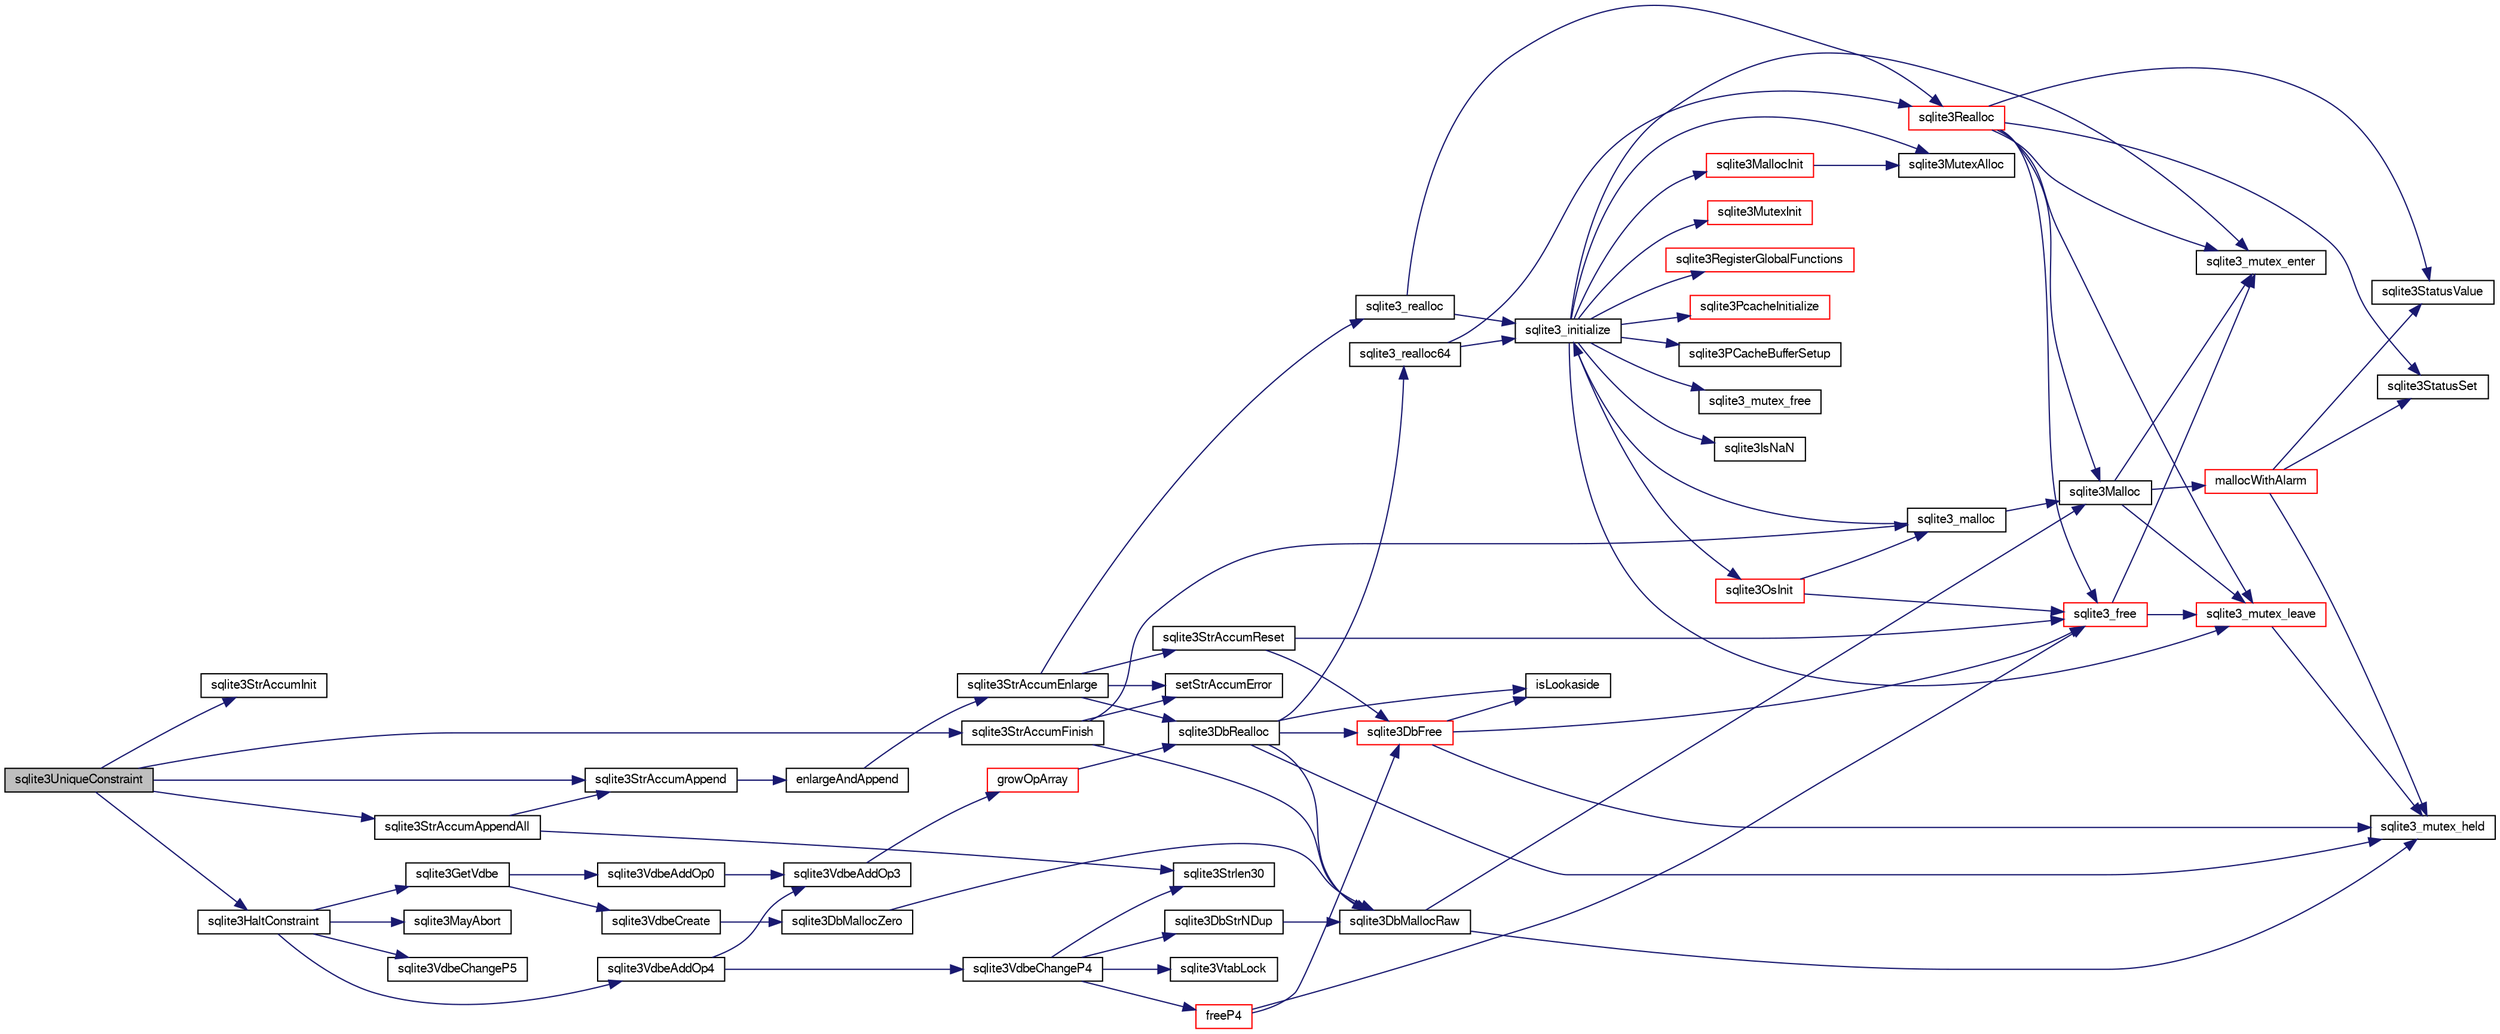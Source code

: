 digraph "sqlite3UniqueConstraint"
{
  edge [fontname="FreeSans",fontsize="10",labelfontname="FreeSans",labelfontsize="10"];
  node [fontname="FreeSans",fontsize="10",shape=record];
  rankdir="LR";
  Node728677 [label="sqlite3UniqueConstraint",height=0.2,width=0.4,color="black", fillcolor="grey75", style="filled", fontcolor="black"];
  Node728677 -> Node728678 [color="midnightblue",fontsize="10",style="solid",fontname="FreeSans"];
  Node728678 [label="sqlite3StrAccumInit",height=0.2,width=0.4,color="black", fillcolor="white", style="filled",URL="$sqlite3_8c.html#aabf95e113b9d54d519cd15a56215f560"];
  Node728677 -> Node728679 [color="midnightblue",fontsize="10",style="solid",fontname="FreeSans"];
  Node728679 [label="sqlite3StrAccumAppend",height=0.2,width=0.4,color="black", fillcolor="white", style="filled",URL="$sqlite3_8c.html#a56664fa33def33c5a5245b623441d5e0"];
  Node728679 -> Node728680 [color="midnightblue",fontsize="10",style="solid",fontname="FreeSans"];
  Node728680 [label="enlargeAndAppend",height=0.2,width=0.4,color="black", fillcolor="white", style="filled",URL="$sqlite3_8c.html#a25b21e61dc0883d849890eaa8a18088a"];
  Node728680 -> Node728681 [color="midnightblue",fontsize="10",style="solid",fontname="FreeSans"];
  Node728681 [label="sqlite3StrAccumEnlarge",height=0.2,width=0.4,color="black", fillcolor="white", style="filled",URL="$sqlite3_8c.html#a38976500a97c69d65086eeccca82dd96"];
  Node728681 -> Node728682 [color="midnightblue",fontsize="10",style="solid",fontname="FreeSans"];
  Node728682 [label="setStrAccumError",height=0.2,width=0.4,color="black", fillcolor="white", style="filled",URL="$sqlite3_8c.html#a3dc479a1fc8ba1ab8edfe51f8a0b102c"];
  Node728681 -> Node728683 [color="midnightblue",fontsize="10",style="solid",fontname="FreeSans"];
  Node728683 [label="sqlite3StrAccumReset",height=0.2,width=0.4,color="black", fillcolor="white", style="filled",URL="$sqlite3_8c.html#ad7e70f4ec9d2fa3a63a371e2c7c555d8"];
  Node728683 -> Node728684 [color="midnightblue",fontsize="10",style="solid",fontname="FreeSans"];
  Node728684 [label="sqlite3DbFree",height=0.2,width=0.4,color="red", fillcolor="white", style="filled",URL="$sqlite3_8c.html#ac70ab821a6607b4a1b909582dc37a069"];
  Node728684 -> Node728685 [color="midnightblue",fontsize="10",style="solid",fontname="FreeSans"];
  Node728685 [label="sqlite3_mutex_held",height=0.2,width=0.4,color="black", fillcolor="white", style="filled",URL="$sqlite3_8c.html#acf77da68932b6bc163c5e68547ecc3e7"];
  Node728684 -> Node728689 [color="midnightblue",fontsize="10",style="solid",fontname="FreeSans"];
  Node728689 [label="isLookaside",height=0.2,width=0.4,color="black", fillcolor="white", style="filled",URL="$sqlite3_8c.html#a770fa05ff9717b75e16f4d968a77b897"];
  Node728684 -> Node728690 [color="midnightblue",fontsize="10",style="solid",fontname="FreeSans"];
  Node728690 [label="sqlite3_free",height=0.2,width=0.4,color="red", fillcolor="white", style="filled",URL="$sqlite3_8c.html#a6552349e36a8a691af5487999ab09519"];
  Node728690 -> Node728691 [color="midnightblue",fontsize="10",style="solid",fontname="FreeSans"];
  Node728691 [label="sqlite3_mutex_enter",height=0.2,width=0.4,color="black", fillcolor="white", style="filled",URL="$sqlite3_8c.html#a1c12cde690bd89f104de5cbad12a6bf5"];
  Node728690 -> Node728693 [color="midnightblue",fontsize="10",style="solid",fontname="FreeSans"];
  Node728693 [label="sqlite3_mutex_leave",height=0.2,width=0.4,color="red", fillcolor="white", style="filled",URL="$sqlite3_8c.html#a5838d235601dbd3c1fa993555c6bcc93"];
  Node728693 -> Node728685 [color="midnightblue",fontsize="10",style="solid",fontname="FreeSans"];
  Node728683 -> Node728690 [color="midnightblue",fontsize="10",style="solid",fontname="FreeSans"];
  Node728681 -> Node728695 [color="midnightblue",fontsize="10",style="solid",fontname="FreeSans"];
  Node728695 [label="sqlite3DbRealloc",height=0.2,width=0.4,color="black", fillcolor="white", style="filled",URL="$sqlite3_8c.html#ae028f4902a9d29bcaf310ff289ee87dc"];
  Node728695 -> Node728685 [color="midnightblue",fontsize="10",style="solid",fontname="FreeSans"];
  Node728695 -> Node728696 [color="midnightblue",fontsize="10",style="solid",fontname="FreeSans"];
  Node728696 [label="sqlite3DbMallocRaw",height=0.2,width=0.4,color="black", fillcolor="white", style="filled",URL="$sqlite3_8c.html#abbe8be0cf7175e11ddc3e2218fad924e"];
  Node728696 -> Node728685 [color="midnightblue",fontsize="10",style="solid",fontname="FreeSans"];
  Node728696 -> Node728697 [color="midnightblue",fontsize="10",style="solid",fontname="FreeSans"];
  Node728697 [label="sqlite3Malloc",height=0.2,width=0.4,color="black", fillcolor="white", style="filled",URL="$sqlite3_8c.html#a361a2eaa846b1885f123abe46f5d8b2b"];
  Node728697 -> Node728691 [color="midnightblue",fontsize="10",style="solid",fontname="FreeSans"];
  Node728697 -> Node728698 [color="midnightblue",fontsize="10",style="solid",fontname="FreeSans"];
  Node728698 [label="mallocWithAlarm",height=0.2,width=0.4,color="red", fillcolor="white", style="filled",URL="$sqlite3_8c.html#ab070d5cf8e48ec8a6a43cf025d48598b"];
  Node728698 -> Node728685 [color="midnightblue",fontsize="10",style="solid",fontname="FreeSans"];
  Node728698 -> Node728699 [color="midnightblue",fontsize="10",style="solid",fontname="FreeSans"];
  Node728699 [label="sqlite3StatusSet",height=0.2,width=0.4,color="black", fillcolor="white", style="filled",URL="$sqlite3_8c.html#afec7586c01fcb5ea17dc9d7725a589d9"];
  Node728698 -> Node728700 [color="midnightblue",fontsize="10",style="solid",fontname="FreeSans"];
  Node728700 [label="sqlite3StatusValue",height=0.2,width=0.4,color="black", fillcolor="white", style="filled",URL="$sqlite3_8c.html#a30b8ac296c6e200c1fa57708d52c6ef6"];
  Node728697 -> Node728693 [color="midnightblue",fontsize="10",style="solid",fontname="FreeSans"];
  Node728695 -> Node728689 [color="midnightblue",fontsize="10",style="solid",fontname="FreeSans"];
  Node728695 -> Node728684 [color="midnightblue",fontsize="10",style="solid",fontname="FreeSans"];
  Node728695 -> Node728702 [color="midnightblue",fontsize="10",style="solid",fontname="FreeSans"];
  Node728702 [label="sqlite3_realloc64",height=0.2,width=0.4,color="black", fillcolor="white", style="filled",URL="$sqlite3_8c.html#a3765a714077ee547e811034236dc9ecd"];
  Node728702 -> Node728703 [color="midnightblue",fontsize="10",style="solid",fontname="FreeSans"];
  Node728703 [label="sqlite3_initialize",height=0.2,width=0.4,color="black", fillcolor="white", style="filled",URL="$sqlite3_8c.html#ab0c0ee2d5d4cf8b28e9572296a8861df"];
  Node728703 -> Node728704 [color="midnightblue",fontsize="10",style="solid",fontname="FreeSans"];
  Node728704 [label="sqlite3MutexInit",height=0.2,width=0.4,color="red", fillcolor="white", style="filled",URL="$sqlite3_8c.html#a7906afcdd1cdb3d0007eb932398a1158"];
  Node728703 -> Node728722 [color="midnightblue",fontsize="10",style="solid",fontname="FreeSans"];
  Node728722 [label="sqlite3MutexAlloc",height=0.2,width=0.4,color="black", fillcolor="white", style="filled",URL="$sqlite3_8c.html#a0e3f432ee581f6876b590e7ad7e84e19"];
  Node728703 -> Node728691 [color="midnightblue",fontsize="10",style="solid",fontname="FreeSans"];
  Node728703 -> Node728723 [color="midnightblue",fontsize="10",style="solid",fontname="FreeSans"];
  Node728723 [label="sqlite3MallocInit",height=0.2,width=0.4,color="red", fillcolor="white", style="filled",URL="$sqlite3_8c.html#a9e06f9e7cad0d83ce80ab493c9533552"];
  Node728723 -> Node728722 [color="midnightblue",fontsize="10",style="solid",fontname="FreeSans"];
  Node728703 -> Node728693 [color="midnightblue",fontsize="10",style="solid",fontname="FreeSans"];
  Node728703 -> Node728803 [color="midnightblue",fontsize="10",style="solid",fontname="FreeSans"];
  Node728803 [label="sqlite3RegisterGlobalFunctions",height=0.2,width=0.4,color="red", fillcolor="white", style="filled",URL="$sqlite3_8c.html#a9f75bd111010f29e1b8d74344473c4ec"];
  Node728703 -> Node728953 [color="midnightblue",fontsize="10",style="solid",fontname="FreeSans"];
  Node728953 [label="sqlite3PcacheInitialize",height=0.2,width=0.4,color="red", fillcolor="white", style="filled",URL="$sqlite3_8c.html#a2902c61ddc88bea002c4d69fe4052b1f"];
  Node728703 -> Node728954 [color="midnightblue",fontsize="10",style="solid",fontname="FreeSans"];
  Node728954 [label="sqlite3OsInit",height=0.2,width=0.4,color="red", fillcolor="white", style="filled",URL="$sqlite3_8c.html#afeaa886fe1ca086a30fd278b1d069762"];
  Node728954 -> Node728765 [color="midnightblue",fontsize="10",style="solid",fontname="FreeSans"];
  Node728765 [label="sqlite3_malloc",height=0.2,width=0.4,color="black", fillcolor="white", style="filled",URL="$sqlite3_8c.html#ac79dba55fc32b6a840cf5a9769bce7cd"];
  Node728765 -> Node728703 [color="midnightblue",fontsize="10",style="solid",fontname="FreeSans"];
  Node728765 -> Node728697 [color="midnightblue",fontsize="10",style="solid",fontname="FreeSans"];
  Node728954 -> Node728690 [color="midnightblue",fontsize="10",style="solid",fontname="FreeSans"];
  Node728703 -> Node728958 [color="midnightblue",fontsize="10",style="solid",fontname="FreeSans"];
  Node728958 [label="sqlite3PCacheBufferSetup",height=0.2,width=0.4,color="black", fillcolor="white", style="filled",URL="$sqlite3_8c.html#ad18a1eebefdfbc4254f473f7b0101937"];
  Node728703 -> Node728959 [color="midnightblue",fontsize="10",style="solid",fontname="FreeSans"];
  Node728959 [label="sqlite3_mutex_free",height=0.2,width=0.4,color="black", fillcolor="white", style="filled",URL="$sqlite3_8c.html#a2db2e72e08f6873afa9c61b0ec726fec"];
  Node728703 -> Node728739 [color="midnightblue",fontsize="10",style="solid",fontname="FreeSans"];
  Node728739 [label="sqlite3IsNaN",height=0.2,width=0.4,color="black", fillcolor="white", style="filled",URL="$sqlite3_8c.html#aed4d78203877c3486765ccbc7feebb50"];
  Node728702 -> Node728886 [color="midnightblue",fontsize="10",style="solid",fontname="FreeSans"];
  Node728886 [label="sqlite3Realloc",height=0.2,width=0.4,color="red", fillcolor="white", style="filled",URL="$sqlite3_8c.html#ad53aefdfc088f622e23ffe838201fe22"];
  Node728886 -> Node728697 [color="midnightblue",fontsize="10",style="solid",fontname="FreeSans"];
  Node728886 -> Node728690 [color="midnightblue",fontsize="10",style="solid",fontname="FreeSans"];
  Node728886 -> Node728691 [color="midnightblue",fontsize="10",style="solid",fontname="FreeSans"];
  Node728886 -> Node728699 [color="midnightblue",fontsize="10",style="solid",fontname="FreeSans"];
  Node728886 -> Node728700 [color="midnightblue",fontsize="10",style="solid",fontname="FreeSans"];
  Node728886 -> Node728693 [color="midnightblue",fontsize="10",style="solid",fontname="FreeSans"];
  Node728681 -> Node728885 [color="midnightblue",fontsize="10",style="solid",fontname="FreeSans"];
  Node728885 [label="sqlite3_realloc",height=0.2,width=0.4,color="black", fillcolor="white", style="filled",URL="$sqlite3_8c.html#a822d9e42f6ab4b2ec803f311aeb9618d"];
  Node728885 -> Node728703 [color="midnightblue",fontsize="10",style="solid",fontname="FreeSans"];
  Node728885 -> Node728886 [color="midnightblue",fontsize="10",style="solid",fontname="FreeSans"];
  Node728677 -> Node728766 [color="midnightblue",fontsize="10",style="solid",fontname="FreeSans"];
  Node728766 [label="sqlite3StrAccumAppendAll",height=0.2,width=0.4,color="black", fillcolor="white", style="filled",URL="$sqlite3_8c.html#acaf8f3e4f99a3c3a4a77e9c987547289"];
  Node728766 -> Node728679 [color="midnightblue",fontsize="10",style="solid",fontname="FreeSans"];
  Node728766 -> Node728740 [color="midnightblue",fontsize="10",style="solid",fontname="FreeSans"];
  Node728740 [label="sqlite3Strlen30",height=0.2,width=0.4,color="black", fillcolor="white", style="filled",URL="$sqlite3_8c.html#a3dcd80ba41f1a308193dee74857b62a7"];
  Node728677 -> Node728764 [color="midnightblue",fontsize="10",style="solid",fontname="FreeSans"];
  Node728764 [label="sqlite3StrAccumFinish",height=0.2,width=0.4,color="black", fillcolor="white", style="filled",URL="$sqlite3_8c.html#adb7f26b10ac1b847db6f000ef4c2e2ba"];
  Node728764 -> Node728696 [color="midnightblue",fontsize="10",style="solid",fontname="FreeSans"];
  Node728764 -> Node728765 [color="midnightblue",fontsize="10",style="solid",fontname="FreeSans"];
  Node728764 -> Node728682 [color="midnightblue",fontsize="10",style="solid",fontname="FreeSans"];
  Node728677 -> Node728960 [color="midnightblue",fontsize="10",style="solid",fontname="FreeSans"];
  Node728960 [label="sqlite3HaltConstraint",height=0.2,width=0.4,color="black", fillcolor="white", style="filled",URL="$sqlite3_8c.html#a1d9375ff5f2bf176b6f08662ebca50bd"];
  Node728960 -> Node728961 [color="midnightblue",fontsize="10",style="solid",fontname="FreeSans"];
  Node728961 [label="sqlite3GetVdbe",height=0.2,width=0.4,color="black", fillcolor="white", style="filled",URL="$sqlite3_8c.html#a76b721dcd00b0587308547594cb6c1f4"];
  Node728961 -> Node728962 [color="midnightblue",fontsize="10",style="solid",fontname="FreeSans"];
  Node728962 [label="sqlite3VdbeCreate",height=0.2,width=0.4,color="black", fillcolor="white", style="filled",URL="$sqlite3_8c.html#a7778fbbc1a7b677f680ce0afc44a88e2"];
  Node728962 -> Node728897 [color="midnightblue",fontsize="10",style="solid",fontname="FreeSans"];
  Node728897 [label="sqlite3DbMallocZero",height=0.2,width=0.4,color="black", fillcolor="white", style="filled",URL="$sqlite3_8c.html#a49cfebac9d6067a03442c92af73f33e4"];
  Node728897 -> Node728696 [color="midnightblue",fontsize="10",style="solid",fontname="FreeSans"];
  Node728961 -> Node728963 [color="midnightblue",fontsize="10",style="solid",fontname="FreeSans"];
  Node728963 [label="sqlite3VdbeAddOp0",height=0.2,width=0.4,color="black", fillcolor="white", style="filled",URL="$sqlite3_8c.html#a0aefd237fc1d629f3a3d3d454ced408a"];
  Node728963 -> Node728964 [color="midnightblue",fontsize="10",style="solid",fontname="FreeSans"];
  Node728964 [label="sqlite3VdbeAddOp3",height=0.2,width=0.4,color="black", fillcolor="white", style="filled",URL="$sqlite3_8c.html#a29b4560b019211a73e1478cec7468345"];
  Node728964 -> Node728965 [color="midnightblue",fontsize="10",style="solid",fontname="FreeSans"];
  Node728965 [label="growOpArray",height=0.2,width=0.4,color="red", fillcolor="white", style="filled",URL="$sqlite3_8c.html#adb00b9ead01ffe0d757d5a6d0853ada5"];
  Node728965 -> Node728695 [color="midnightblue",fontsize="10",style="solid",fontname="FreeSans"];
  Node728960 -> Node728966 [color="midnightblue",fontsize="10",style="solid",fontname="FreeSans"];
  Node728966 [label="sqlite3MayAbort",height=0.2,width=0.4,color="black", fillcolor="white", style="filled",URL="$sqlite3_8c.html#a700db222a53c596ad5a0aef2c07a12ef"];
  Node728960 -> Node728967 [color="midnightblue",fontsize="10",style="solid",fontname="FreeSans"];
  Node728967 [label="sqlite3VdbeAddOp4",height=0.2,width=0.4,color="black", fillcolor="white", style="filled",URL="$sqlite3_8c.html#a739d7a47b1c11779283b7797ea7e1d4d"];
  Node728967 -> Node728964 [color="midnightblue",fontsize="10",style="solid",fontname="FreeSans"];
  Node728967 -> Node728968 [color="midnightblue",fontsize="10",style="solid",fontname="FreeSans"];
  Node728968 [label="sqlite3VdbeChangeP4",height=0.2,width=0.4,color="black", fillcolor="white", style="filled",URL="$sqlite3_8c.html#add0d891a062d044a0c7e6fc072702830"];
  Node728968 -> Node728969 [color="midnightblue",fontsize="10",style="solid",fontname="FreeSans"];
  Node728969 [label="freeP4",height=0.2,width=0.4,color="red", fillcolor="white", style="filled",URL="$sqlite3_8c.html#aa1ec8debef2a9be5fe36a3082fd3e0f9"];
  Node728969 -> Node728684 [color="midnightblue",fontsize="10",style="solid",fontname="FreeSans"];
  Node728969 -> Node728690 [color="midnightblue",fontsize="10",style="solid",fontname="FreeSans"];
  Node728968 -> Node728975 [color="midnightblue",fontsize="10",style="solid",fontname="FreeSans"];
  Node728975 [label="sqlite3VtabLock",height=0.2,width=0.4,color="black", fillcolor="white", style="filled",URL="$sqlite3_8c.html#aa2b6bcc2ba2b313da4b72e6b0d83dea6"];
  Node728968 -> Node728740 [color="midnightblue",fontsize="10",style="solid",fontname="FreeSans"];
  Node728968 -> Node728951 [color="midnightblue",fontsize="10",style="solid",fontname="FreeSans"];
  Node728951 [label="sqlite3DbStrNDup",height=0.2,width=0.4,color="black", fillcolor="white", style="filled",URL="$sqlite3_8c.html#a48e8c757f70cba60fe83ce00ad8de713"];
  Node728951 -> Node728696 [color="midnightblue",fontsize="10",style="solid",fontname="FreeSans"];
  Node728960 -> Node728976 [color="midnightblue",fontsize="10",style="solid",fontname="FreeSans"];
  Node728976 [label="sqlite3VdbeChangeP5",height=0.2,width=0.4,color="black", fillcolor="white", style="filled",URL="$sqlite3_8c.html#a4dde2e4087eda945511b05d667050740"];
}
